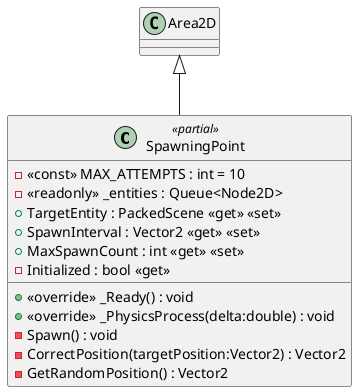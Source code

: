 @startuml
class SpawningPoint <<partial>> {
    - <<const>> MAX_ATTEMPTS : int = 10
    - <<readonly>> _entities : Queue<Node2D>
    + TargetEntity : PackedScene <<get>> <<set>>
    + SpawnInterval : Vector2 <<get>> <<set>>
    + MaxSpawnCount : int <<get>> <<set>>
    - Initialized : bool <<get>>
    + <<override>> _Ready() : void
    + <<override>> _PhysicsProcess(delta:double) : void
    - Spawn() : void
    - CorrectPosition(targetPosition:Vector2) : Vector2
    - GetRandomPosition() : Vector2
}
Area2D <|-- SpawningPoint
@enduml
